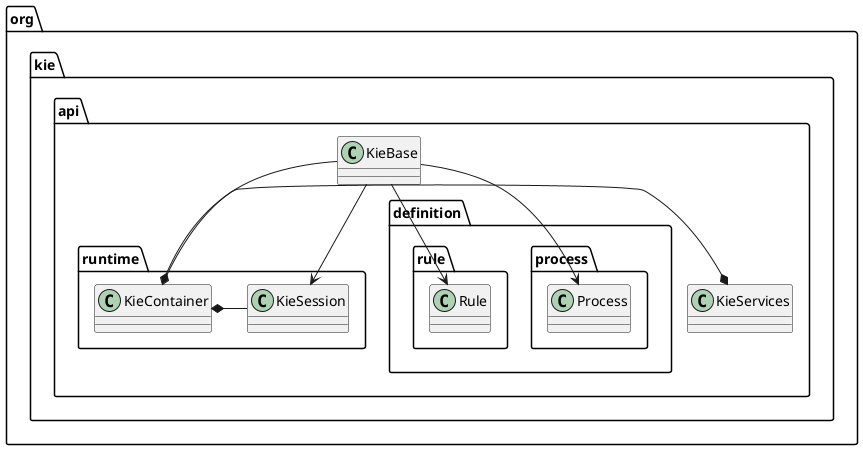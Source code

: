 @startuml kie

package org.kie.api {
        class KieBase
        class KieServices
}

package org.kie.api.definition.process {
        class Process
}

package org.kie.api.definition.rule {
        class Rule
}

package org.kie.api.runtime {
        class KieContainer
        class KieSession
}

KieServices *- KieContainer

KieContainer *- KieBase
KieContainer *- KieSession

KieBase --> Process
KieBase --> Rule
KieBase --> KieSession

@enduml
